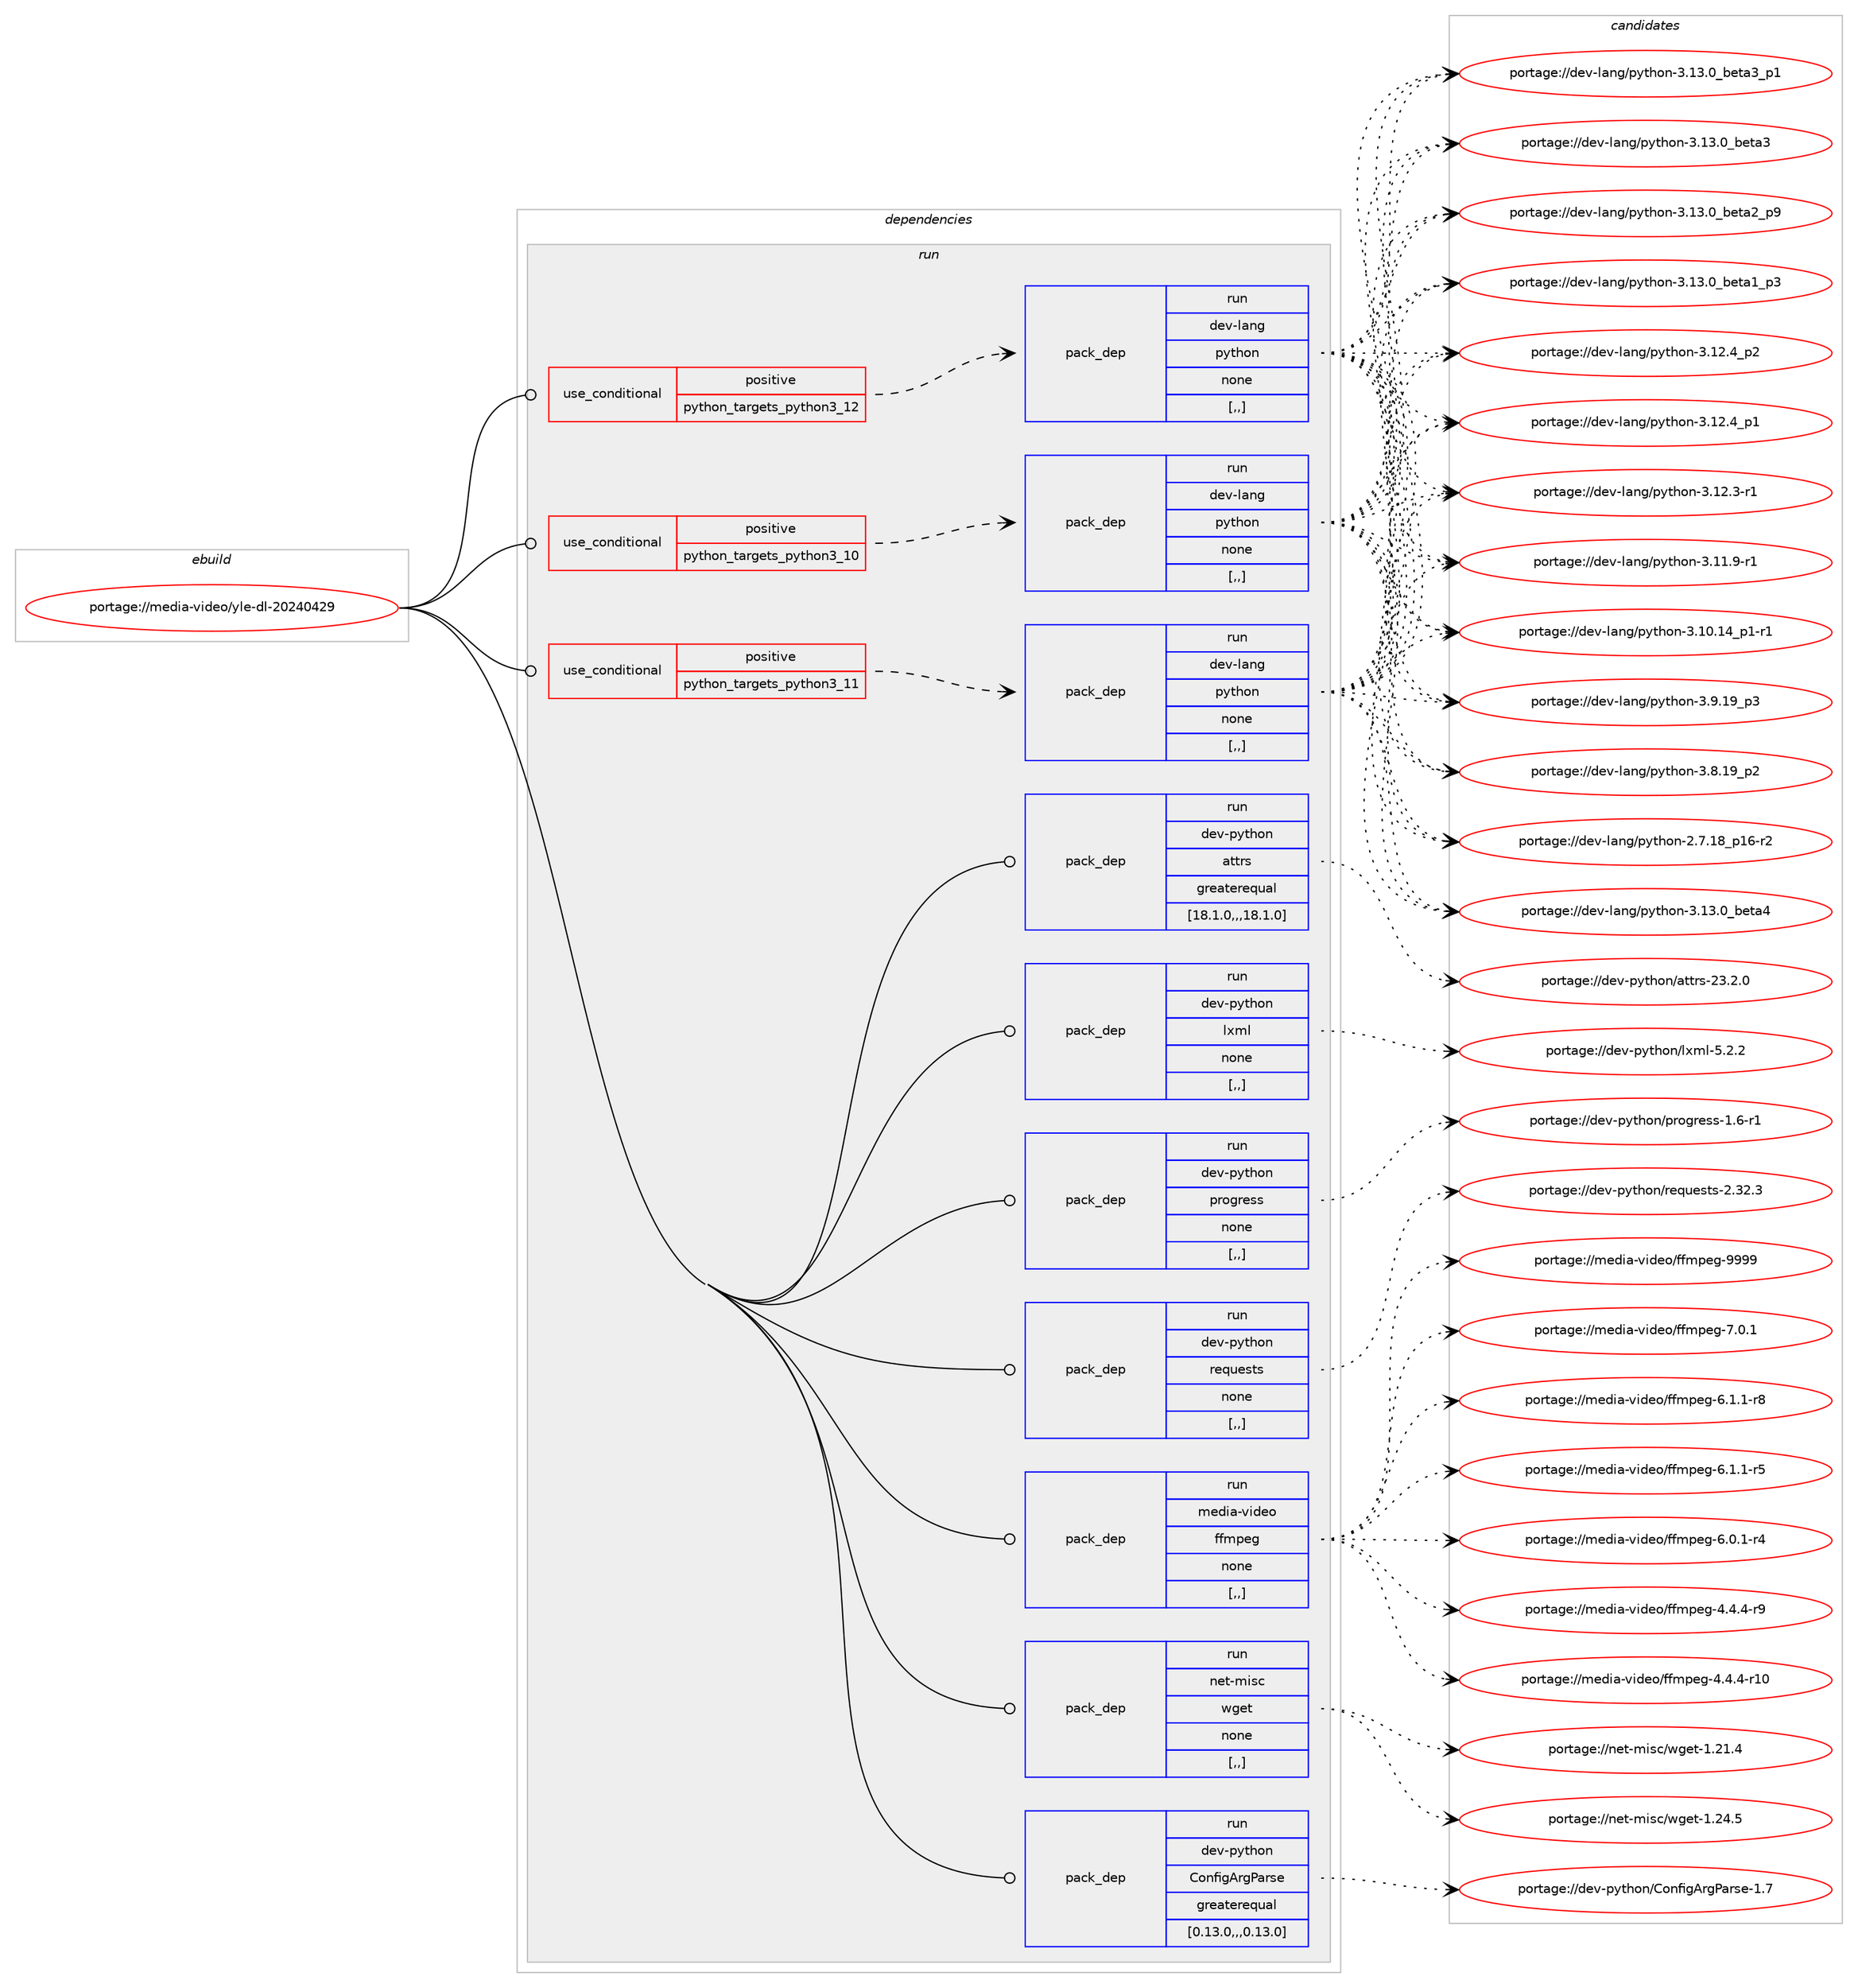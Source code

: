 digraph prolog {

# *************
# Graph options
# *************

newrank=true;
concentrate=true;
compound=true;
graph [rankdir=LR,fontname=Helvetica,fontsize=10,ranksep=1.5];#, ranksep=2.5, nodesep=0.2];
edge  [arrowhead=vee];
node  [fontname=Helvetica,fontsize=10];

# **********
# The ebuild
# **********

subgraph cluster_leftcol {
color=gray;
label=<<i>ebuild</i>>;
id [label="portage://media-video/yle-dl-20240429", color=red, width=4, href="../media-video/yle-dl-20240429.svg"];
}

# ****************
# The dependencies
# ****************

subgraph cluster_midcol {
color=gray;
label=<<i>dependencies</i>>;
subgraph cluster_compile {
fillcolor="#eeeeee";
style=filled;
label=<<i>compile</i>>;
}
subgraph cluster_compileandrun {
fillcolor="#eeeeee";
style=filled;
label=<<i>compile and run</i>>;
}
subgraph cluster_run {
fillcolor="#eeeeee";
style=filled;
label=<<i>run</i>>;
subgraph cond86559 {
dependency336208 [label=<<TABLE BORDER="0" CELLBORDER="1" CELLSPACING="0" CELLPADDING="4"><TR><TD ROWSPAN="3" CELLPADDING="10">use_conditional</TD></TR><TR><TD>positive</TD></TR><TR><TD>python_targets_python3_10</TD></TR></TABLE>>, shape=none, color=red];
subgraph pack247101 {
dependency336209 [label=<<TABLE BORDER="0" CELLBORDER="1" CELLSPACING="0" CELLPADDING="4" WIDTH="220"><TR><TD ROWSPAN="6" CELLPADDING="30">pack_dep</TD></TR><TR><TD WIDTH="110">run</TD></TR><TR><TD>dev-lang</TD></TR><TR><TD>python</TD></TR><TR><TD>none</TD></TR><TR><TD>[,,]</TD></TR></TABLE>>, shape=none, color=blue];
}
dependency336208:e -> dependency336209:w [weight=20,style="dashed",arrowhead="vee"];
}
id:e -> dependency336208:w [weight=20,style="solid",arrowhead="odot"];
subgraph cond86560 {
dependency336210 [label=<<TABLE BORDER="0" CELLBORDER="1" CELLSPACING="0" CELLPADDING="4"><TR><TD ROWSPAN="3" CELLPADDING="10">use_conditional</TD></TR><TR><TD>positive</TD></TR><TR><TD>python_targets_python3_11</TD></TR></TABLE>>, shape=none, color=red];
subgraph pack247102 {
dependency336211 [label=<<TABLE BORDER="0" CELLBORDER="1" CELLSPACING="0" CELLPADDING="4" WIDTH="220"><TR><TD ROWSPAN="6" CELLPADDING="30">pack_dep</TD></TR><TR><TD WIDTH="110">run</TD></TR><TR><TD>dev-lang</TD></TR><TR><TD>python</TD></TR><TR><TD>none</TD></TR><TR><TD>[,,]</TD></TR></TABLE>>, shape=none, color=blue];
}
dependency336210:e -> dependency336211:w [weight=20,style="dashed",arrowhead="vee"];
}
id:e -> dependency336210:w [weight=20,style="solid",arrowhead="odot"];
subgraph cond86561 {
dependency336212 [label=<<TABLE BORDER="0" CELLBORDER="1" CELLSPACING="0" CELLPADDING="4"><TR><TD ROWSPAN="3" CELLPADDING="10">use_conditional</TD></TR><TR><TD>positive</TD></TR><TR><TD>python_targets_python3_12</TD></TR></TABLE>>, shape=none, color=red];
subgraph pack247103 {
dependency336213 [label=<<TABLE BORDER="0" CELLBORDER="1" CELLSPACING="0" CELLPADDING="4" WIDTH="220"><TR><TD ROWSPAN="6" CELLPADDING="30">pack_dep</TD></TR><TR><TD WIDTH="110">run</TD></TR><TR><TD>dev-lang</TD></TR><TR><TD>python</TD></TR><TR><TD>none</TD></TR><TR><TD>[,,]</TD></TR></TABLE>>, shape=none, color=blue];
}
dependency336212:e -> dependency336213:w [weight=20,style="dashed",arrowhead="vee"];
}
id:e -> dependency336212:w [weight=20,style="solid",arrowhead="odot"];
subgraph pack247104 {
dependency336214 [label=<<TABLE BORDER="0" CELLBORDER="1" CELLSPACING="0" CELLPADDING="4" WIDTH="220"><TR><TD ROWSPAN="6" CELLPADDING="30">pack_dep</TD></TR><TR><TD WIDTH="110">run</TD></TR><TR><TD>dev-python</TD></TR><TR><TD>ConfigArgParse</TD></TR><TR><TD>greaterequal</TD></TR><TR><TD>[0.13.0,,,0.13.0]</TD></TR></TABLE>>, shape=none, color=blue];
}
id:e -> dependency336214:w [weight=20,style="solid",arrowhead="odot"];
subgraph pack247105 {
dependency336215 [label=<<TABLE BORDER="0" CELLBORDER="1" CELLSPACING="0" CELLPADDING="4" WIDTH="220"><TR><TD ROWSPAN="6" CELLPADDING="30">pack_dep</TD></TR><TR><TD WIDTH="110">run</TD></TR><TR><TD>dev-python</TD></TR><TR><TD>attrs</TD></TR><TR><TD>greaterequal</TD></TR><TR><TD>[18.1.0,,,18.1.0]</TD></TR></TABLE>>, shape=none, color=blue];
}
id:e -> dependency336215:w [weight=20,style="solid",arrowhead="odot"];
subgraph pack247106 {
dependency336216 [label=<<TABLE BORDER="0" CELLBORDER="1" CELLSPACING="0" CELLPADDING="4" WIDTH="220"><TR><TD ROWSPAN="6" CELLPADDING="30">pack_dep</TD></TR><TR><TD WIDTH="110">run</TD></TR><TR><TD>dev-python</TD></TR><TR><TD>lxml</TD></TR><TR><TD>none</TD></TR><TR><TD>[,,]</TD></TR></TABLE>>, shape=none, color=blue];
}
id:e -> dependency336216:w [weight=20,style="solid",arrowhead="odot"];
subgraph pack247107 {
dependency336217 [label=<<TABLE BORDER="0" CELLBORDER="1" CELLSPACING="0" CELLPADDING="4" WIDTH="220"><TR><TD ROWSPAN="6" CELLPADDING="30">pack_dep</TD></TR><TR><TD WIDTH="110">run</TD></TR><TR><TD>dev-python</TD></TR><TR><TD>progress</TD></TR><TR><TD>none</TD></TR><TR><TD>[,,]</TD></TR></TABLE>>, shape=none, color=blue];
}
id:e -> dependency336217:w [weight=20,style="solid",arrowhead="odot"];
subgraph pack247108 {
dependency336218 [label=<<TABLE BORDER="0" CELLBORDER="1" CELLSPACING="0" CELLPADDING="4" WIDTH="220"><TR><TD ROWSPAN="6" CELLPADDING="30">pack_dep</TD></TR><TR><TD WIDTH="110">run</TD></TR><TR><TD>dev-python</TD></TR><TR><TD>requests</TD></TR><TR><TD>none</TD></TR><TR><TD>[,,]</TD></TR></TABLE>>, shape=none, color=blue];
}
id:e -> dependency336218:w [weight=20,style="solid",arrowhead="odot"];
subgraph pack247109 {
dependency336219 [label=<<TABLE BORDER="0" CELLBORDER="1" CELLSPACING="0" CELLPADDING="4" WIDTH="220"><TR><TD ROWSPAN="6" CELLPADDING="30">pack_dep</TD></TR><TR><TD WIDTH="110">run</TD></TR><TR><TD>media-video</TD></TR><TR><TD>ffmpeg</TD></TR><TR><TD>none</TD></TR><TR><TD>[,,]</TD></TR></TABLE>>, shape=none, color=blue];
}
id:e -> dependency336219:w [weight=20,style="solid",arrowhead="odot"];
subgraph pack247110 {
dependency336220 [label=<<TABLE BORDER="0" CELLBORDER="1" CELLSPACING="0" CELLPADDING="4" WIDTH="220"><TR><TD ROWSPAN="6" CELLPADDING="30">pack_dep</TD></TR><TR><TD WIDTH="110">run</TD></TR><TR><TD>net-misc</TD></TR><TR><TD>wget</TD></TR><TR><TD>none</TD></TR><TR><TD>[,,]</TD></TR></TABLE>>, shape=none, color=blue];
}
id:e -> dependency336220:w [weight=20,style="solid",arrowhead="odot"];
}
}

# **************
# The candidates
# **************

subgraph cluster_choices {
rank=same;
color=gray;
label=<<i>candidates</i>>;

subgraph choice247101 {
color=black;
nodesep=1;
choice1001011184510897110103471121211161041111104551464951464895981011169752 [label="portage://dev-lang/python-3.13.0_beta4", color=red, width=4,href="../dev-lang/python-3.13.0_beta4.svg"];
choice10010111845108971101034711212111610411111045514649514648959810111697519511249 [label="portage://dev-lang/python-3.13.0_beta3_p1", color=red, width=4,href="../dev-lang/python-3.13.0_beta3_p1.svg"];
choice1001011184510897110103471121211161041111104551464951464895981011169751 [label="portage://dev-lang/python-3.13.0_beta3", color=red, width=4,href="../dev-lang/python-3.13.0_beta3.svg"];
choice10010111845108971101034711212111610411111045514649514648959810111697509511257 [label="portage://dev-lang/python-3.13.0_beta2_p9", color=red, width=4,href="../dev-lang/python-3.13.0_beta2_p9.svg"];
choice10010111845108971101034711212111610411111045514649514648959810111697499511251 [label="portage://dev-lang/python-3.13.0_beta1_p3", color=red, width=4,href="../dev-lang/python-3.13.0_beta1_p3.svg"];
choice100101118451089711010347112121116104111110455146495046529511250 [label="portage://dev-lang/python-3.12.4_p2", color=red, width=4,href="../dev-lang/python-3.12.4_p2.svg"];
choice100101118451089711010347112121116104111110455146495046529511249 [label="portage://dev-lang/python-3.12.4_p1", color=red, width=4,href="../dev-lang/python-3.12.4_p1.svg"];
choice100101118451089711010347112121116104111110455146495046514511449 [label="portage://dev-lang/python-3.12.3-r1", color=red, width=4,href="../dev-lang/python-3.12.3-r1.svg"];
choice100101118451089711010347112121116104111110455146494946574511449 [label="portage://dev-lang/python-3.11.9-r1", color=red, width=4,href="../dev-lang/python-3.11.9-r1.svg"];
choice100101118451089711010347112121116104111110455146494846495295112494511449 [label="portage://dev-lang/python-3.10.14_p1-r1", color=red, width=4,href="../dev-lang/python-3.10.14_p1-r1.svg"];
choice100101118451089711010347112121116104111110455146574649579511251 [label="portage://dev-lang/python-3.9.19_p3", color=red, width=4,href="../dev-lang/python-3.9.19_p3.svg"];
choice100101118451089711010347112121116104111110455146564649579511250 [label="portage://dev-lang/python-3.8.19_p2", color=red, width=4,href="../dev-lang/python-3.8.19_p2.svg"];
choice100101118451089711010347112121116104111110455046554649569511249544511450 [label="portage://dev-lang/python-2.7.18_p16-r2", color=red, width=4,href="../dev-lang/python-2.7.18_p16-r2.svg"];
dependency336209:e -> choice1001011184510897110103471121211161041111104551464951464895981011169752:w [style=dotted,weight="100"];
dependency336209:e -> choice10010111845108971101034711212111610411111045514649514648959810111697519511249:w [style=dotted,weight="100"];
dependency336209:e -> choice1001011184510897110103471121211161041111104551464951464895981011169751:w [style=dotted,weight="100"];
dependency336209:e -> choice10010111845108971101034711212111610411111045514649514648959810111697509511257:w [style=dotted,weight="100"];
dependency336209:e -> choice10010111845108971101034711212111610411111045514649514648959810111697499511251:w [style=dotted,weight="100"];
dependency336209:e -> choice100101118451089711010347112121116104111110455146495046529511250:w [style=dotted,weight="100"];
dependency336209:e -> choice100101118451089711010347112121116104111110455146495046529511249:w [style=dotted,weight="100"];
dependency336209:e -> choice100101118451089711010347112121116104111110455146495046514511449:w [style=dotted,weight="100"];
dependency336209:e -> choice100101118451089711010347112121116104111110455146494946574511449:w [style=dotted,weight="100"];
dependency336209:e -> choice100101118451089711010347112121116104111110455146494846495295112494511449:w [style=dotted,weight="100"];
dependency336209:e -> choice100101118451089711010347112121116104111110455146574649579511251:w [style=dotted,weight="100"];
dependency336209:e -> choice100101118451089711010347112121116104111110455146564649579511250:w [style=dotted,weight="100"];
dependency336209:e -> choice100101118451089711010347112121116104111110455046554649569511249544511450:w [style=dotted,weight="100"];
}
subgraph choice247102 {
color=black;
nodesep=1;
choice1001011184510897110103471121211161041111104551464951464895981011169752 [label="portage://dev-lang/python-3.13.0_beta4", color=red, width=4,href="../dev-lang/python-3.13.0_beta4.svg"];
choice10010111845108971101034711212111610411111045514649514648959810111697519511249 [label="portage://dev-lang/python-3.13.0_beta3_p1", color=red, width=4,href="../dev-lang/python-3.13.0_beta3_p1.svg"];
choice1001011184510897110103471121211161041111104551464951464895981011169751 [label="portage://dev-lang/python-3.13.0_beta3", color=red, width=4,href="../dev-lang/python-3.13.0_beta3.svg"];
choice10010111845108971101034711212111610411111045514649514648959810111697509511257 [label="portage://dev-lang/python-3.13.0_beta2_p9", color=red, width=4,href="../dev-lang/python-3.13.0_beta2_p9.svg"];
choice10010111845108971101034711212111610411111045514649514648959810111697499511251 [label="portage://dev-lang/python-3.13.0_beta1_p3", color=red, width=4,href="../dev-lang/python-3.13.0_beta1_p3.svg"];
choice100101118451089711010347112121116104111110455146495046529511250 [label="portage://dev-lang/python-3.12.4_p2", color=red, width=4,href="../dev-lang/python-3.12.4_p2.svg"];
choice100101118451089711010347112121116104111110455146495046529511249 [label="portage://dev-lang/python-3.12.4_p1", color=red, width=4,href="../dev-lang/python-3.12.4_p1.svg"];
choice100101118451089711010347112121116104111110455146495046514511449 [label="portage://dev-lang/python-3.12.3-r1", color=red, width=4,href="../dev-lang/python-3.12.3-r1.svg"];
choice100101118451089711010347112121116104111110455146494946574511449 [label="portage://dev-lang/python-3.11.9-r1", color=red, width=4,href="../dev-lang/python-3.11.9-r1.svg"];
choice100101118451089711010347112121116104111110455146494846495295112494511449 [label="portage://dev-lang/python-3.10.14_p1-r1", color=red, width=4,href="../dev-lang/python-3.10.14_p1-r1.svg"];
choice100101118451089711010347112121116104111110455146574649579511251 [label="portage://dev-lang/python-3.9.19_p3", color=red, width=4,href="../dev-lang/python-3.9.19_p3.svg"];
choice100101118451089711010347112121116104111110455146564649579511250 [label="portage://dev-lang/python-3.8.19_p2", color=red, width=4,href="../dev-lang/python-3.8.19_p2.svg"];
choice100101118451089711010347112121116104111110455046554649569511249544511450 [label="portage://dev-lang/python-2.7.18_p16-r2", color=red, width=4,href="../dev-lang/python-2.7.18_p16-r2.svg"];
dependency336211:e -> choice1001011184510897110103471121211161041111104551464951464895981011169752:w [style=dotted,weight="100"];
dependency336211:e -> choice10010111845108971101034711212111610411111045514649514648959810111697519511249:w [style=dotted,weight="100"];
dependency336211:e -> choice1001011184510897110103471121211161041111104551464951464895981011169751:w [style=dotted,weight="100"];
dependency336211:e -> choice10010111845108971101034711212111610411111045514649514648959810111697509511257:w [style=dotted,weight="100"];
dependency336211:e -> choice10010111845108971101034711212111610411111045514649514648959810111697499511251:w [style=dotted,weight="100"];
dependency336211:e -> choice100101118451089711010347112121116104111110455146495046529511250:w [style=dotted,weight="100"];
dependency336211:e -> choice100101118451089711010347112121116104111110455146495046529511249:w [style=dotted,weight="100"];
dependency336211:e -> choice100101118451089711010347112121116104111110455146495046514511449:w [style=dotted,weight="100"];
dependency336211:e -> choice100101118451089711010347112121116104111110455146494946574511449:w [style=dotted,weight="100"];
dependency336211:e -> choice100101118451089711010347112121116104111110455146494846495295112494511449:w [style=dotted,weight="100"];
dependency336211:e -> choice100101118451089711010347112121116104111110455146574649579511251:w [style=dotted,weight="100"];
dependency336211:e -> choice100101118451089711010347112121116104111110455146564649579511250:w [style=dotted,weight="100"];
dependency336211:e -> choice100101118451089711010347112121116104111110455046554649569511249544511450:w [style=dotted,weight="100"];
}
subgraph choice247103 {
color=black;
nodesep=1;
choice1001011184510897110103471121211161041111104551464951464895981011169752 [label="portage://dev-lang/python-3.13.0_beta4", color=red, width=4,href="../dev-lang/python-3.13.0_beta4.svg"];
choice10010111845108971101034711212111610411111045514649514648959810111697519511249 [label="portage://dev-lang/python-3.13.0_beta3_p1", color=red, width=4,href="../dev-lang/python-3.13.0_beta3_p1.svg"];
choice1001011184510897110103471121211161041111104551464951464895981011169751 [label="portage://dev-lang/python-3.13.0_beta3", color=red, width=4,href="../dev-lang/python-3.13.0_beta3.svg"];
choice10010111845108971101034711212111610411111045514649514648959810111697509511257 [label="portage://dev-lang/python-3.13.0_beta2_p9", color=red, width=4,href="../dev-lang/python-3.13.0_beta2_p9.svg"];
choice10010111845108971101034711212111610411111045514649514648959810111697499511251 [label="portage://dev-lang/python-3.13.0_beta1_p3", color=red, width=4,href="../dev-lang/python-3.13.0_beta1_p3.svg"];
choice100101118451089711010347112121116104111110455146495046529511250 [label="portage://dev-lang/python-3.12.4_p2", color=red, width=4,href="../dev-lang/python-3.12.4_p2.svg"];
choice100101118451089711010347112121116104111110455146495046529511249 [label="portage://dev-lang/python-3.12.4_p1", color=red, width=4,href="../dev-lang/python-3.12.4_p1.svg"];
choice100101118451089711010347112121116104111110455146495046514511449 [label="portage://dev-lang/python-3.12.3-r1", color=red, width=4,href="../dev-lang/python-3.12.3-r1.svg"];
choice100101118451089711010347112121116104111110455146494946574511449 [label="portage://dev-lang/python-3.11.9-r1", color=red, width=4,href="../dev-lang/python-3.11.9-r1.svg"];
choice100101118451089711010347112121116104111110455146494846495295112494511449 [label="portage://dev-lang/python-3.10.14_p1-r1", color=red, width=4,href="../dev-lang/python-3.10.14_p1-r1.svg"];
choice100101118451089711010347112121116104111110455146574649579511251 [label="portage://dev-lang/python-3.9.19_p3", color=red, width=4,href="../dev-lang/python-3.9.19_p3.svg"];
choice100101118451089711010347112121116104111110455146564649579511250 [label="portage://dev-lang/python-3.8.19_p2", color=red, width=4,href="../dev-lang/python-3.8.19_p2.svg"];
choice100101118451089711010347112121116104111110455046554649569511249544511450 [label="portage://dev-lang/python-2.7.18_p16-r2", color=red, width=4,href="../dev-lang/python-2.7.18_p16-r2.svg"];
dependency336213:e -> choice1001011184510897110103471121211161041111104551464951464895981011169752:w [style=dotted,weight="100"];
dependency336213:e -> choice10010111845108971101034711212111610411111045514649514648959810111697519511249:w [style=dotted,weight="100"];
dependency336213:e -> choice1001011184510897110103471121211161041111104551464951464895981011169751:w [style=dotted,weight="100"];
dependency336213:e -> choice10010111845108971101034711212111610411111045514649514648959810111697509511257:w [style=dotted,weight="100"];
dependency336213:e -> choice10010111845108971101034711212111610411111045514649514648959810111697499511251:w [style=dotted,weight="100"];
dependency336213:e -> choice100101118451089711010347112121116104111110455146495046529511250:w [style=dotted,weight="100"];
dependency336213:e -> choice100101118451089711010347112121116104111110455146495046529511249:w [style=dotted,weight="100"];
dependency336213:e -> choice100101118451089711010347112121116104111110455146495046514511449:w [style=dotted,weight="100"];
dependency336213:e -> choice100101118451089711010347112121116104111110455146494946574511449:w [style=dotted,weight="100"];
dependency336213:e -> choice100101118451089711010347112121116104111110455146494846495295112494511449:w [style=dotted,weight="100"];
dependency336213:e -> choice100101118451089711010347112121116104111110455146574649579511251:w [style=dotted,weight="100"];
dependency336213:e -> choice100101118451089711010347112121116104111110455146564649579511250:w [style=dotted,weight="100"];
dependency336213:e -> choice100101118451089711010347112121116104111110455046554649569511249544511450:w [style=dotted,weight="100"];
}
subgraph choice247104 {
color=black;
nodesep=1;
choice10010111845112121116104111110476711111010210510365114103809711411510145494655 [label="portage://dev-python/ConfigArgParse-1.7", color=red, width=4,href="../dev-python/ConfigArgParse-1.7.svg"];
dependency336214:e -> choice10010111845112121116104111110476711111010210510365114103809711411510145494655:w [style=dotted,weight="100"];
}
subgraph choice247105 {
color=black;
nodesep=1;
choice10010111845112121116104111110479711611611411545505146504648 [label="portage://dev-python/attrs-23.2.0", color=red, width=4,href="../dev-python/attrs-23.2.0.svg"];
dependency336215:e -> choice10010111845112121116104111110479711611611411545505146504648:w [style=dotted,weight="100"];
}
subgraph choice247106 {
color=black;
nodesep=1;
choice1001011184511212111610411111047108120109108455346504650 [label="portage://dev-python/lxml-5.2.2", color=red, width=4,href="../dev-python/lxml-5.2.2.svg"];
dependency336216:e -> choice1001011184511212111610411111047108120109108455346504650:w [style=dotted,weight="100"];
}
subgraph choice247107 {
color=black;
nodesep=1;
choice1001011184511212111610411111047112114111103114101115115454946544511449 [label="portage://dev-python/progress-1.6-r1", color=red, width=4,href="../dev-python/progress-1.6-r1.svg"];
dependency336217:e -> choice1001011184511212111610411111047112114111103114101115115454946544511449:w [style=dotted,weight="100"];
}
subgraph choice247108 {
color=black;
nodesep=1;
choice100101118451121211161041111104711410111311710111511611545504651504651 [label="portage://dev-python/requests-2.32.3", color=red, width=4,href="../dev-python/requests-2.32.3.svg"];
dependency336218:e -> choice100101118451121211161041111104711410111311710111511611545504651504651:w [style=dotted,weight="100"];
}
subgraph choice247109 {
color=black;
nodesep=1;
choice1091011001059745118105100101111471021021091121011034557575757 [label="portage://media-video/ffmpeg-9999", color=red, width=4,href="../media-video/ffmpeg-9999.svg"];
choice109101100105974511810510010111147102102109112101103455546484649 [label="portage://media-video/ffmpeg-7.0.1", color=red, width=4,href="../media-video/ffmpeg-7.0.1.svg"];
choice1091011001059745118105100101111471021021091121011034554464946494511456 [label="portage://media-video/ffmpeg-6.1.1-r8", color=red, width=4,href="../media-video/ffmpeg-6.1.1-r8.svg"];
choice1091011001059745118105100101111471021021091121011034554464946494511453 [label="portage://media-video/ffmpeg-6.1.1-r5", color=red, width=4,href="../media-video/ffmpeg-6.1.1-r5.svg"];
choice1091011001059745118105100101111471021021091121011034554464846494511452 [label="portage://media-video/ffmpeg-6.0.1-r4", color=red, width=4,href="../media-video/ffmpeg-6.0.1-r4.svg"];
choice1091011001059745118105100101111471021021091121011034552465246524511457 [label="portage://media-video/ffmpeg-4.4.4-r9", color=red, width=4,href="../media-video/ffmpeg-4.4.4-r9.svg"];
choice109101100105974511810510010111147102102109112101103455246524652451144948 [label="portage://media-video/ffmpeg-4.4.4-r10", color=red, width=4,href="../media-video/ffmpeg-4.4.4-r10.svg"];
dependency336219:e -> choice1091011001059745118105100101111471021021091121011034557575757:w [style=dotted,weight="100"];
dependency336219:e -> choice109101100105974511810510010111147102102109112101103455546484649:w [style=dotted,weight="100"];
dependency336219:e -> choice1091011001059745118105100101111471021021091121011034554464946494511456:w [style=dotted,weight="100"];
dependency336219:e -> choice1091011001059745118105100101111471021021091121011034554464946494511453:w [style=dotted,weight="100"];
dependency336219:e -> choice1091011001059745118105100101111471021021091121011034554464846494511452:w [style=dotted,weight="100"];
dependency336219:e -> choice1091011001059745118105100101111471021021091121011034552465246524511457:w [style=dotted,weight="100"];
dependency336219:e -> choice109101100105974511810510010111147102102109112101103455246524652451144948:w [style=dotted,weight="100"];
}
subgraph choice247110 {
color=black;
nodesep=1;
choice11010111645109105115994711910310111645494650524653 [label="portage://net-misc/wget-1.24.5", color=red, width=4,href="../net-misc/wget-1.24.5.svg"];
choice11010111645109105115994711910310111645494650494652 [label="portage://net-misc/wget-1.21.4", color=red, width=4,href="../net-misc/wget-1.21.4.svg"];
dependency336220:e -> choice11010111645109105115994711910310111645494650524653:w [style=dotted,weight="100"];
dependency336220:e -> choice11010111645109105115994711910310111645494650494652:w [style=dotted,weight="100"];
}
}

}
